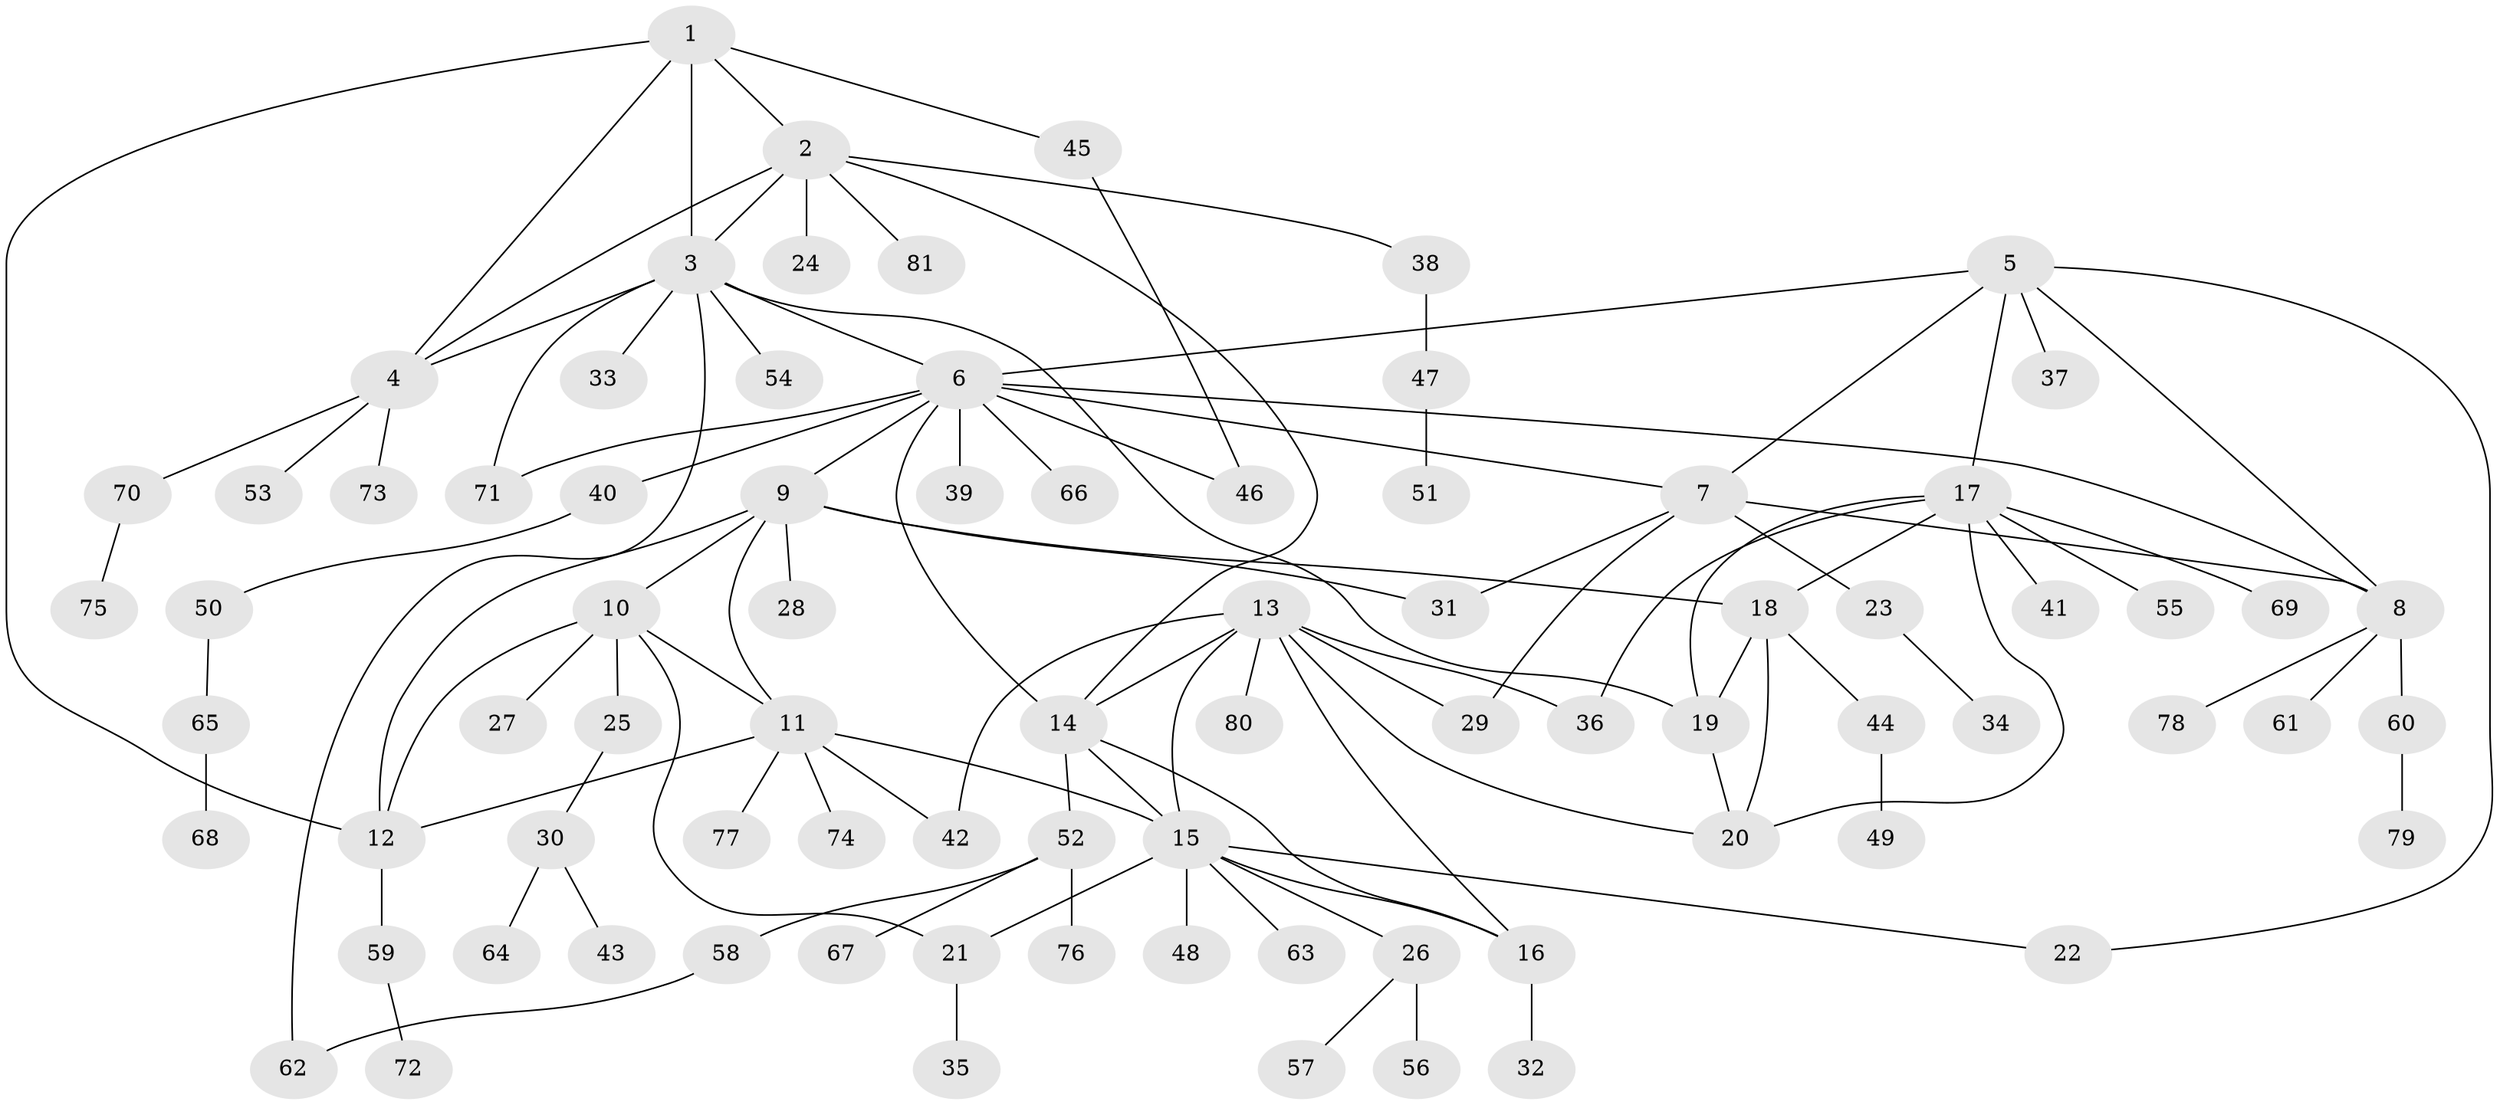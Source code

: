 // Generated by graph-tools (version 1.1) at 2025/02/03/09/25 03:02:42]
// undirected, 81 vertices, 110 edges
graph export_dot {
graph [start="1"]
  node [color=gray90,style=filled];
  1;
  2;
  3;
  4;
  5;
  6;
  7;
  8;
  9;
  10;
  11;
  12;
  13;
  14;
  15;
  16;
  17;
  18;
  19;
  20;
  21;
  22;
  23;
  24;
  25;
  26;
  27;
  28;
  29;
  30;
  31;
  32;
  33;
  34;
  35;
  36;
  37;
  38;
  39;
  40;
  41;
  42;
  43;
  44;
  45;
  46;
  47;
  48;
  49;
  50;
  51;
  52;
  53;
  54;
  55;
  56;
  57;
  58;
  59;
  60;
  61;
  62;
  63;
  64;
  65;
  66;
  67;
  68;
  69;
  70;
  71;
  72;
  73;
  74;
  75;
  76;
  77;
  78;
  79;
  80;
  81;
  1 -- 2;
  1 -- 3;
  1 -- 4;
  1 -- 12;
  1 -- 45;
  2 -- 3;
  2 -- 4;
  2 -- 14;
  2 -- 24;
  2 -- 38;
  2 -- 81;
  3 -- 4;
  3 -- 6;
  3 -- 19;
  3 -- 33;
  3 -- 54;
  3 -- 62;
  3 -- 71;
  4 -- 53;
  4 -- 70;
  4 -- 73;
  5 -- 6;
  5 -- 7;
  5 -- 8;
  5 -- 17;
  5 -- 22;
  5 -- 37;
  6 -- 7;
  6 -- 8;
  6 -- 9;
  6 -- 14;
  6 -- 39;
  6 -- 40;
  6 -- 46;
  6 -- 66;
  6 -- 71;
  7 -- 8;
  7 -- 23;
  7 -- 29;
  7 -- 31;
  8 -- 60;
  8 -- 61;
  8 -- 78;
  9 -- 10;
  9 -- 11;
  9 -- 12;
  9 -- 18;
  9 -- 28;
  9 -- 31;
  10 -- 11;
  10 -- 12;
  10 -- 21;
  10 -- 25;
  10 -- 27;
  11 -- 12;
  11 -- 15;
  11 -- 42;
  11 -- 74;
  11 -- 77;
  12 -- 59;
  13 -- 14;
  13 -- 15;
  13 -- 16;
  13 -- 20;
  13 -- 29;
  13 -- 36;
  13 -- 42;
  13 -- 80;
  14 -- 15;
  14 -- 16;
  14 -- 52;
  15 -- 16;
  15 -- 21;
  15 -- 22;
  15 -- 26;
  15 -- 48;
  15 -- 63;
  16 -- 32;
  17 -- 18;
  17 -- 19;
  17 -- 20;
  17 -- 36;
  17 -- 41;
  17 -- 55;
  17 -- 69;
  18 -- 19;
  18 -- 20;
  18 -- 44;
  19 -- 20;
  21 -- 35;
  23 -- 34;
  25 -- 30;
  26 -- 56;
  26 -- 57;
  30 -- 43;
  30 -- 64;
  38 -- 47;
  40 -- 50;
  44 -- 49;
  45 -- 46;
  47 -- 51;
  50 -- 65;
  52 -- 58;
  52 -- 67;
  52 -- 76;
  58 -- 62;
  59 -- 72;
  60 -- 79;
  65 -- 68;
  70 -- 75;
}
